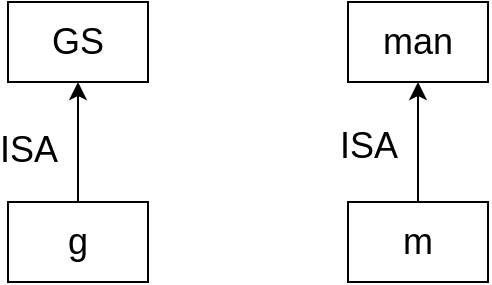 <mxfile version="22.1.16" type="github">
  <diagram name="第 1 页" id="Ml22nKOqgqZrBI-NeVgZ">
    <mxGraphModel dx="1288" dy="744" grid="1" gridSize="10" guides="1" tooltips="1" connect="1" arrows="1" fold="1" page="1" pageScale="1" pageWidth="827" pageHeight="1169" math="0" shadow="0">
      <root>
        <mxCell id="0" />
        <mxCell id="1" parent="0" />
        <mxCell id="Paea3Fyai2rHsI28GyAJ-1" value="&lt;font style=&quot;font-size: 18px;&quot;&gt;GS&lt;/font&gt;" style="rounded=0;whiteSpace=wrap;html=1;" vertex="1" parent="1">
          <mxGeometry x="150" y="140" width="70" height="40" as="geometry" />
        </mxCell>
        <mxCell id="Paea3Fyai2rHsI28GyAJ-3" style="edgeStyle=orthogonalEdgeStyle;rounded=0;orthogonalLoop=1;jettySize=auto;html=1;exitX=0.5;exitY=0;exitDx=0;exitDy=0;entryX=0.5;entryY=1;entryDx=0;entryDy=0;" edge="1" parent="1" source="Paea3Fyai2rHsI28GyAJ-2" target="Paea3Fyai2rHsI28GyAJ-1">
          <mxGeometry relative="1" as="geometry" />
        </mxCell>
        <mxCell id="Paea3Fyai2rHsI28GyAJ-4" value="&lt;font style=&quot;font-size: 18px;&quot;&gt;ISA&lt;/font&gt;" style="edgeLabel;html=1;align=center;verticalAlign=middle;resizable=0;points=[];" vertex="1" connectable="0" parent="Paea3Fyai2rHsI28GyAJ-3">
          <mxGeometry x="-0.132" y="1" relative="1" as="geometry">
            <mxPoint x="-24" as="offset" />
          </mxGeometry>
        </mxCell>
        <mxCell id="Paea3Fyai2rHsI28GyAJ-2" value="&lt;span style=&quot;font-size: 18px;&quot;&gt;g&lt;/span&gt;" style="rounded=0;whiteSpace=wrap;html=1;" vertex="1" parent="1">
          <mxGeometry x="150" y="240" width="70" height="40" as="geometry" />
        </mxCell>
        <mxCell id="Paea3Fyai2rHsI28GyAJ-7" style="edgeStyle=orthogonalEdgeStyle;rounded=0;orthogonalLoop=1;jettySize=auto;html=1;exitX=0.5;exitY=0;exitDx=0;exitDy=0;entryX=0.5;entryY=1;entryDx=0;entryDy=0;" edge="1" parent="1" source="Paea3Fyai2rHsI28GyAJ-5" target="Paea3Fyai2rHsI28GyAJ-6">
          <mxGeometry relative="1" as="geometry" />
        </mxCell>
        <mxCell id="Paea3Fyai2rHsI28GyAJ-9" value="&lt;font style=&quot;font-size: 18px;&quot;&gt;ISA&lt;/font&gt;" style="edgeLabel;html=1;align=center;verticalAlign=middle;resizable=0;points=[];" vertex="1" connectable="0" parent="Paea3Fyai2rHsI28GyAJ-7">
          <mxGeometry x="-0.067" y="-1" relative="1" as="geometry">
            <mxPoint x="-26" as="offset" />
          </mxGeometry>
        </mxCell>
        <mxCell id="Paea3Fyai2rHsI28GyAJ-5" value="&lt;span style=&quot;font-size: 18px;&quot;&gt;m&lt;/span&gt;" style="rounded=0;whiteSpace=wrap;html=1;" vertex="1" parent="1">
          <mxGeometry x="320" y="240" width="70" height="40" as="geometry" />
        </mxCell>
        <mxCell id="Paea3Fyai2rHsI28GyAJ-6" value="&lt;span style=&quot;font-size: 18px;&quot;&gt;man&lt;/span&gt;" style="rounded=0;whiteSpace=wrap;html=1;" vertex="1" parent="1">
          <mxGeometry x="320" y="140" width="70" height="40" as="geometry" />
        </mxCell>
      </root>
    </mxGraphModel>
  </diagram>
</mxfile>
